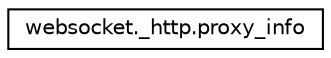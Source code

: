 digraph "Graphical Class Hierarchy"
{
 // LATEX_PDF_SIZE
  edge [fontname="Helvetica",fontsize="10",labelfontname="Helvetica",labelfontsize="10"];
  node [fontname="Helvetica",fontsize="10",shape=record];
  rankdir="LR";
  Node0 [label="websocket._http.proxy_info",height=0.2,width=0.4,color="black", fillcolor="white", style="filled",URL="$classwebsocket_1_1__http_1_1proxy__info.html",tooltip=" "];
}
